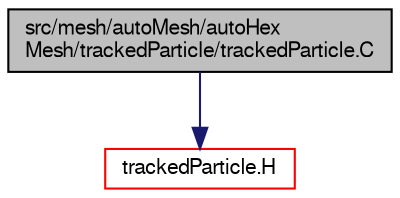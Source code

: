 digraph "src/mesh/autoMesh/autoHexMesh/trackedParticle/trackedParticle.C"
{
  bgcolor="transparent";
  edge [fontname="FreeSans",fontsize="10",labelfontname="FreeSans",labelfontsize="10"];
  node [fontname="FreeSans",fontsize="10",shape=record];
  Node0 [label="src/mesh/autoMesh/autoHex\lMesh/trackedParticle/trackedParticle.C",height=0.2,width=0.4,color="black", fillcolor="grey75", style="filled", fontcolor="black"];
  Node0 -> Node1 [color="midnightblue",fontsize="10",style="solid",fontname="FreeSans"];
  Node1 [label="trackedParticle.H",height=0.2,width=0.4,color="red",URL="$a06974.html"];
}
